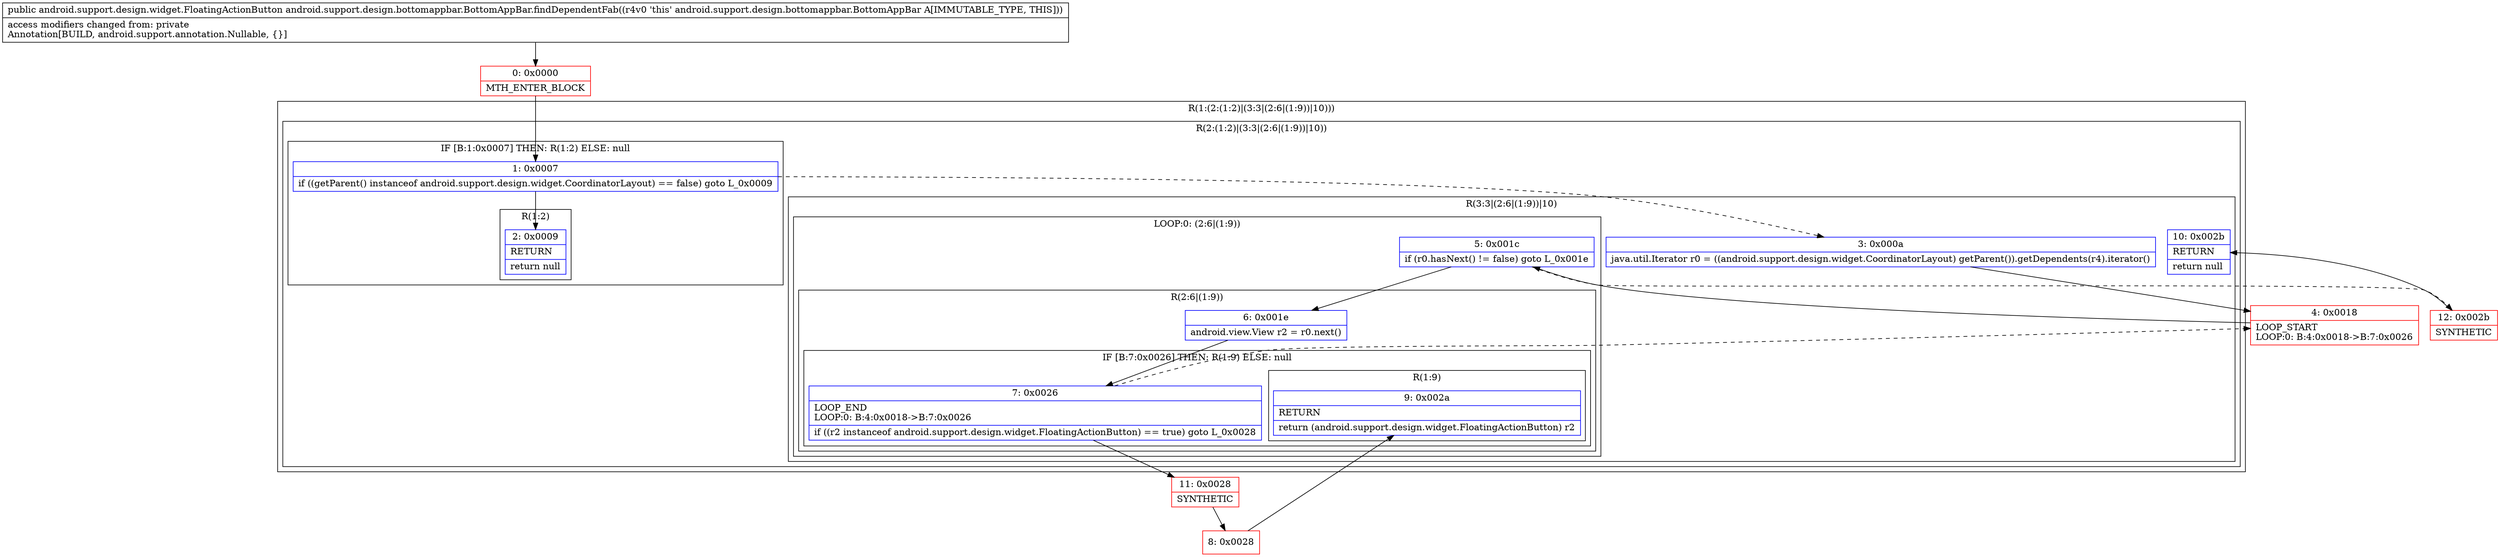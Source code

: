 digraph "CFG forandroid.support.design.bottomappbar.BottomAppBar.findDependentFab()Landroid\/support\/design\/widget\/FloatingActionButton;" {
subgraph cluster_Region_1869492103 {
label = "R(1:(2:(1:2)|(3:3|(2:6|(1:9))|10)))";
node [shape=record,color=blue];
subgraph cluster_Region_1899251734 {
label = "R(2:(1:2)|(3:3|(2:6|(1:9))|10))";
node [shape=record,color=blue];
subgraph cluster_IfRegion_299635670 {
label = "IF [B:1:0x0007] THEN: R(1:2) ELSE: null";
node [shape=record,color=blue];
Node_1 [shape=record,label="{1\:\ 0x0007|if ((getParent() instanceof android.support.design.widget.CoordinatorLayout) == false) goto L_0x0009\l}"];
subgraph cluster_Region_920508948 {
label = "R(1:2)";
node [shape=record,color=blue];
Node_2 [shape=record,label="{2\:\ 0x0009|RETURN\l|return null\l}"];
}
}
subgraph cluster_Region_676452703 {
label = "R(3:3|(2:6|(1:9))|10)";
node [shape=record,color=blue];
Node_3 [shape=record,label="{3\:\ 0x000a|java.util.Iterator r0 = ((android.support.design.widget.CoordinatorLayout) getParent()).getDependents(r4).iterator()\l}"];
subgraph cluster_LoopRegion_2071347387 {
label = "LOOP:0: (2:6|(1:9))";
node [shape=record,color=blue];
Node_5 [shape=record,label="{5\:\ 0x001c|if (r0.hasNext() != false) goto L_0x001e\l}"];
subgraph cluster_Region_172342944 {
label = "R(2:6|(1:9))";
node [shape=record,color=blue];
Node_6 [shape=record,label="{6\:\ 0x001e|android.view.View r2 = r0.next()\l}"];
subgraph cluster_IfRegion_1385224326 {
label = "IF [B:7:0x0026] THEN: R(1:9) ELSE: null";
node [shape=record,color=blue];
Node_7 [shape=record,label="{7\:\ 0x0026|LOOP_END\lLOOP:0: B:4:0x0018\-\>B:7:0x0026\l|if ((r2 instanceof android.support.design.widget.FloatingActionButton) == true) goto L_0x0028\l}"];
subgraph cluster_Region_1949132970 {
label = "R(1:9)";
node [shape=record,color=blue];
Node_9 [shape=record,label="{9\:\ 0x002a|RETURN\l|return (android.support.design.widget.FloatingActionButton) r2\l}"];
}
}
}
}
Node_10 [shape=record,label="{10\:\ 0x002b|RETURN\l|return null\l}"];
}
}
}
Node_0 [shape=record,color=red,label="{0\:\ 0x0000|MTH_ENTER_BLOCK\l}"];
Node_4 [shape=record,color=red,label="{4\:\ 0x0018|LOOP_START\lLOOP:0: B:4:0x0018\-\>B:7:0x0026\l}"];
Node_8 [shape=record,color=red,label="{8\:\ 0x0028}"];
Node_11 [shape=record,color=red,label="{11\:\ 0x0028|SYNTHETIC\l}"];
Node_12 [shape=record,color=red,label="{12\:\ 0x002b|SYNTHETIC\l}"];
MethodNode[shape=record,label="{public android.support.design.widget.FloatingActionButton android.support.design.bottomappbar.BottomAppBar.findDependentFab((r4v0 'this' android.support.design.bottomappbar.BottomAppBar A[IMMUTABLE_TYPE, THIS]))  | access modifiers changed from: private\lAnnotation[BUILD, android.support.annotation.Nullable, \{\}]\l}"];
MethodNode -> Node_0;
Node_1 -> Node_2;
Node_1 -> Node_3[style=dashed];
Node_3 -> Node_4;
Node_5 -> Node_6;
Node_5 -> Node_12[style=dashed];
Node_6 -> Node_7;
Node_7 -> Node_4[style=dashed];
Node_7 -> Node_11;
Node_0 -> Node_1;
Node_4 -> Node_5;
Node_8 -> Node_9;
Node_11 -> Node_8;
Node_12 -> Node_10;
}

